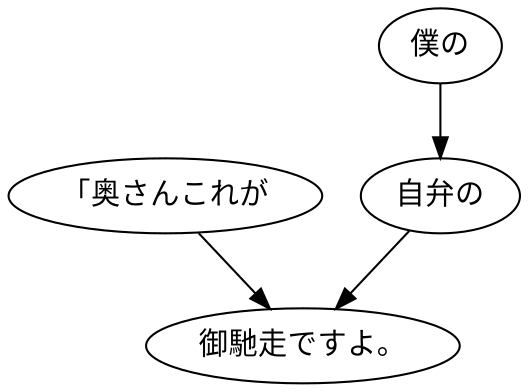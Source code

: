digraph graph3508 {
	node0 [label="「奥さんこれが"];
	node1 [label="僕の"];
	node2 [label="自弁の"];
	node3 [label="御馳走ですよ。"];
	node0 -> node3;
	node1 -> node2;
	node2 -> node3;
}
